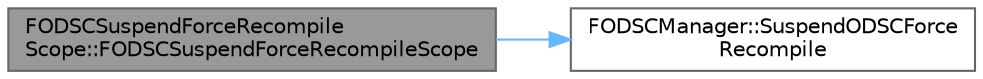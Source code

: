 digraph "FODSCSuspendForceRecompileScope::FODSCSuspendForceRecompileScope"
{
 // INTERACTIVE_SVG=YES
 // LATEX_PDF_SIZE
  bgcolor="transparent";
  edge [fontname=Helvetica,fontsize=10,labelfontname=Helvetica,labelfontsize=10];
  node [fontname=Helvetica,fontsize=10,shape=box,height=0.2,width=0.4];
  rankdir="LR";
  Node1 [id="Node000001",label="FODSCSuspendForceRecompile\lScope::FODSCSuspendForceRecompileScope",height=0.2,width=0.4,color="gray40", fillcolor="grey60", style="filled", fontcolor="black",tooltip=" "];
  Node1 -> Node2 [id="edge1_Node000001_Node000002",color="steelblue1",style="solid",tooltip=" "];
  Node2 [id="Node000002",label="FODSCManager::SuspendODSCForce\lRecompile",height=0.2,width=0.4,color="grey40", fillcolor="white", style="filled",URL="$d2/dd8/classFODSCManager.html#af6216476c6596f8b6181a1a6fb6b70e6",tooltip=" "];
}
